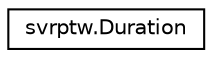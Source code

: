 digraph "Graphical Class Hierarchy"
{
  edge [fontname="Helvetica",fontsize="10",labelfontname="Helvetica",labelfontsize="10"];
  node [fontname="Helvetica",fontsize="10",shape=record];
  rankdir="LR";
  Node1 [label="svrptw.Duration",height=0.2,width=0.4,color="black", fillcolor="white", style="filled",URL="$classsvrptw_1_1_duration.html"];
}
